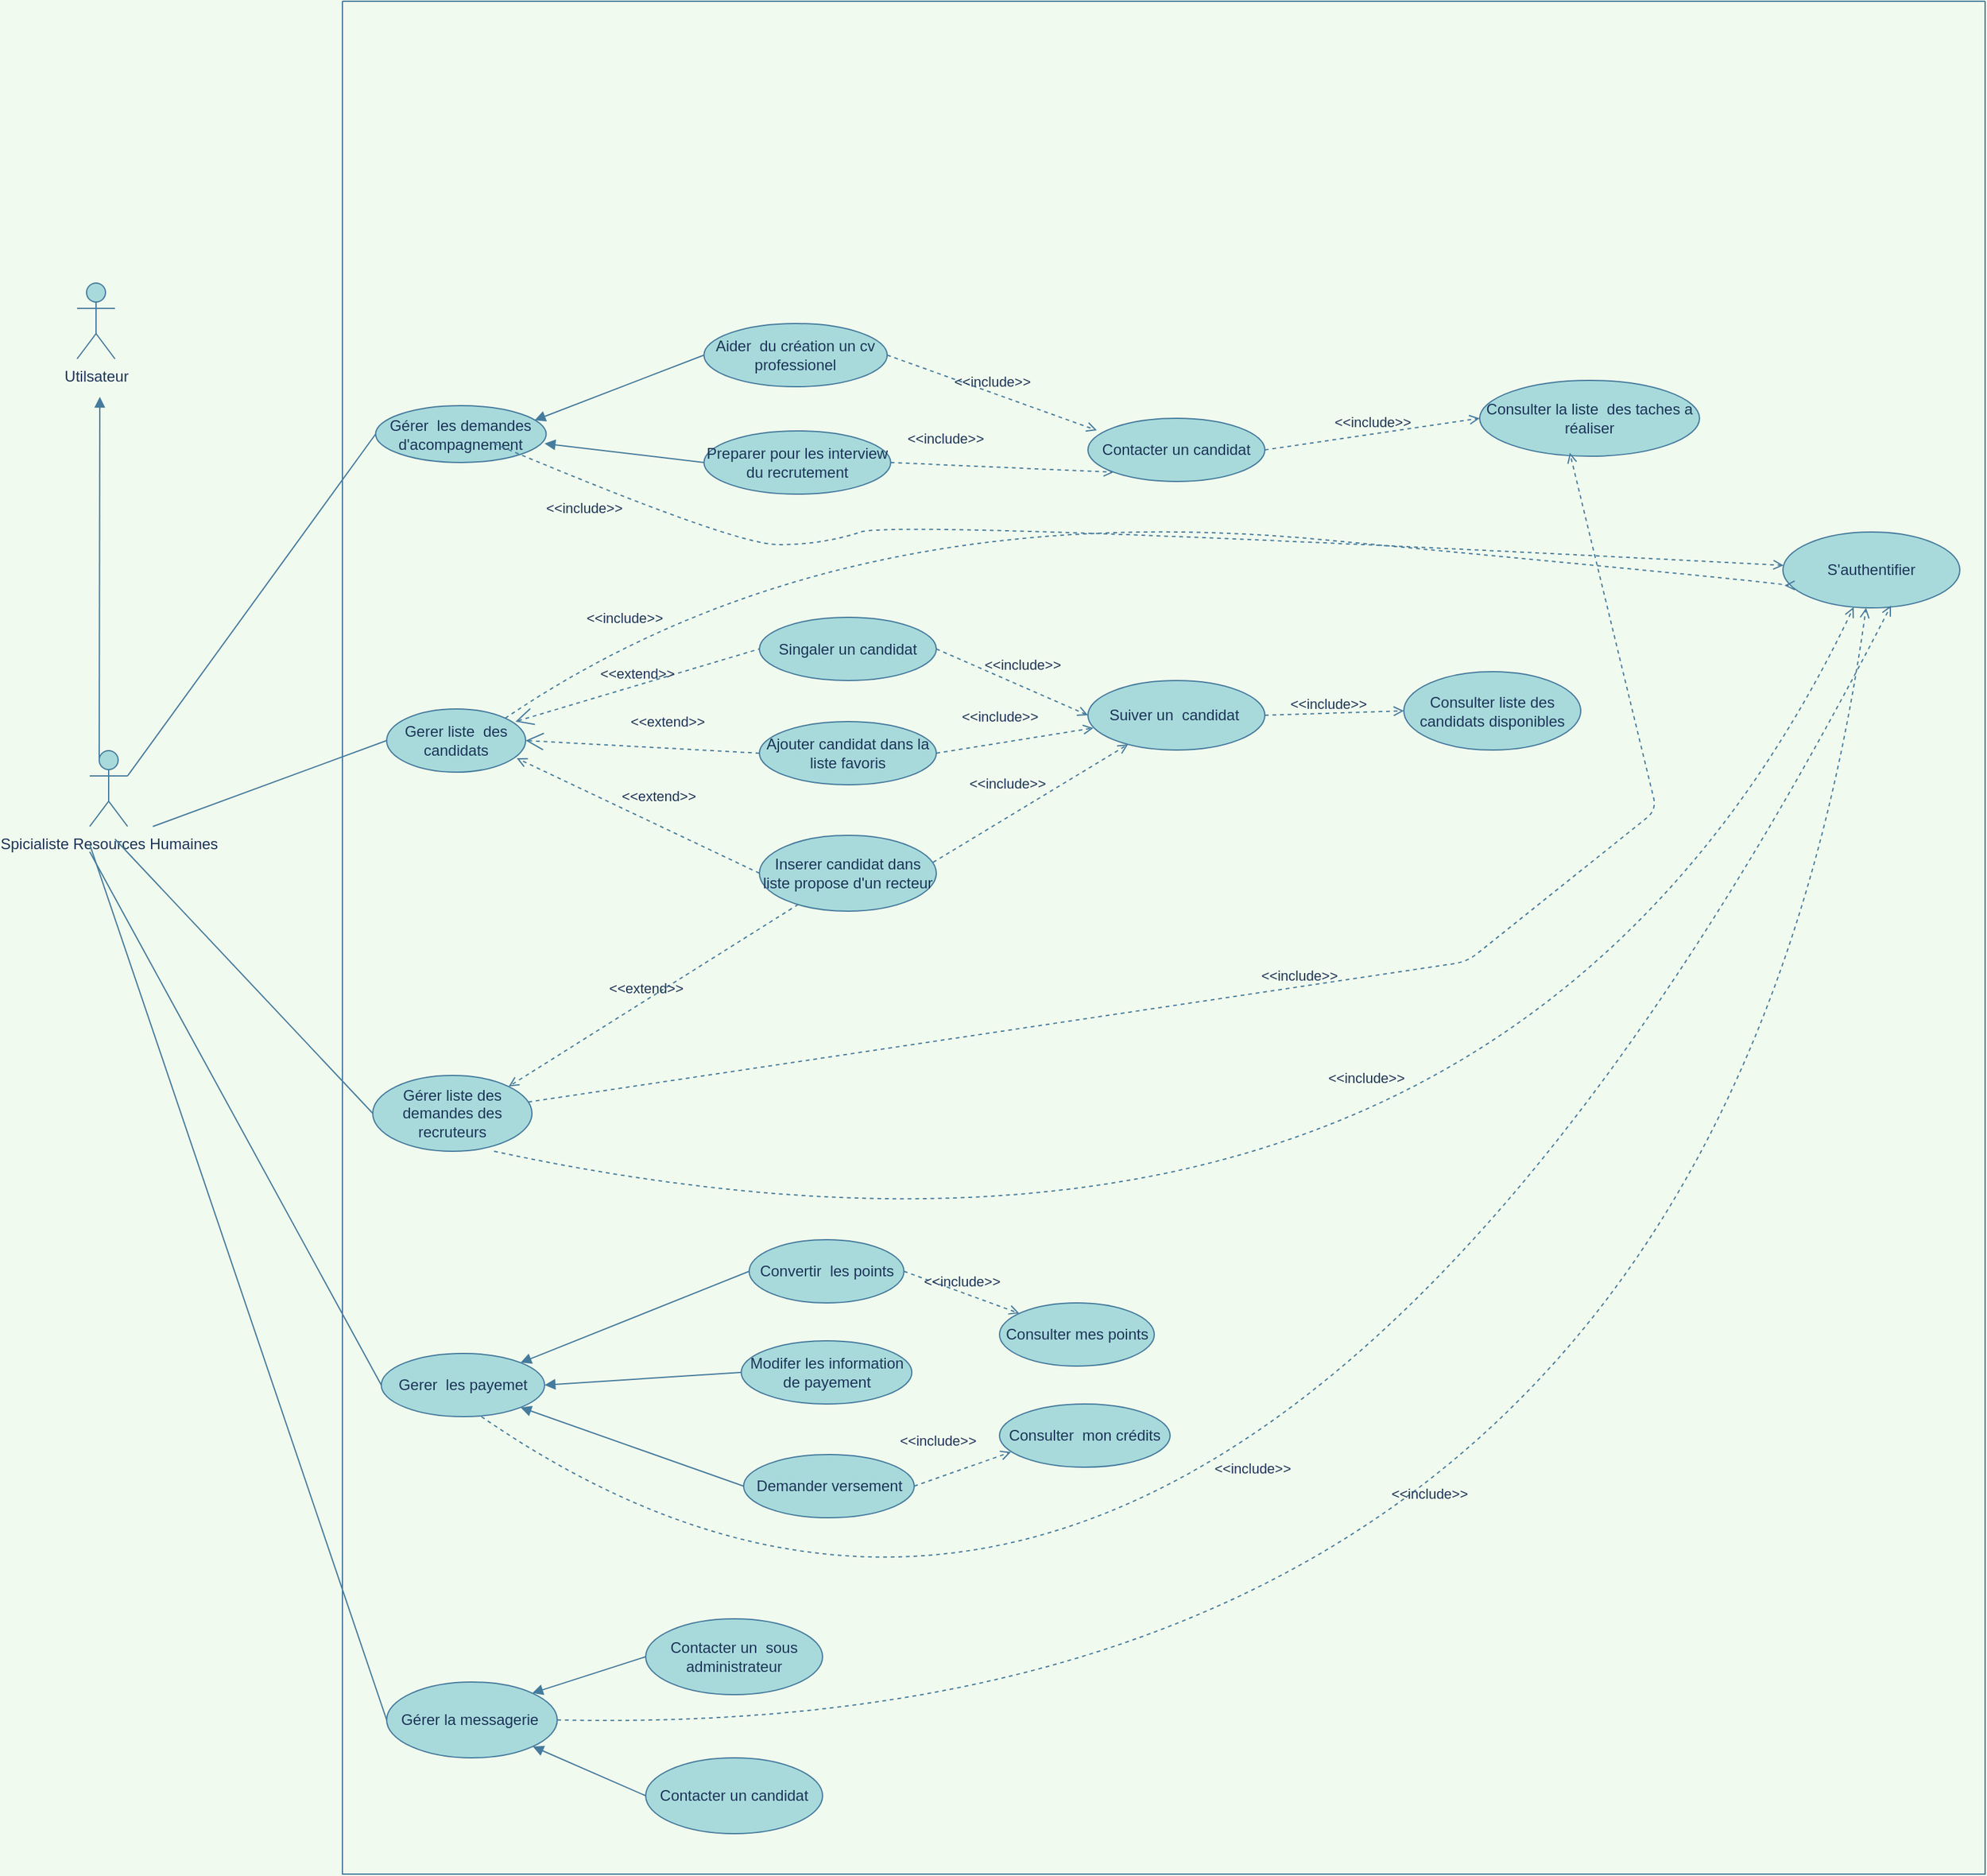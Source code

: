 <mxfile version="17.4.2" type="device"><diagram id="c8huLRuyu5XtmHW-YkQm" name="Page-1"><mxGraphModel dx="1718" dy="1653" grid="1" gridSize="10" guides="1" tooltips="1" connect="1" arrows="1" fold="1" page="1" pageScale="1" pageWidth="850" pageHeight="1100" background="#F1FAEE" math="0" shadow="0"><root><mxCell id="0"/><mxCell id="1" parent="0"/><mxCell id="2uvF1BYOCqzAXMUEGmKC-11" value="" style="swimlane;startSize=0;fillColor=#A8DADC;strokeColor=#457B9D;fontColor=#1D3557;" parent="1" vertex="1"><mxGeometry x="50" y="-13" width="1300" height="1482" as="geometry"><mxRectangle x="200" y="80" width="50" height="40" as="alternateBounds"/></mxGeometry></mxCell><mxCell id="2uvF1BYOCqzAXMUEGmKC-18" value="S'authentifier" style="ellipse;whiteSpace=wrap;html=1;fillColor=#A8DADC;strokeColor=#457B9D;fontColor=#1D3557;" parent="2uvF1BYOCqzAXMUEGmKC-11" vertex="1"><mxGeometry x="1140" y="420" width="140" height="60" as="geometry"/></mxCell><mxCell id="2uvF1BYOCqzAXMUEGmKC-34" value="Suiver un&amp;nbsp; candidat&amp;nbsp;" style="ellipse;whiteSpace=wrap;html=1;fillColor=#A8DADC;strokeColor=#457B9D;fontColor=#1D3557;" parent="2uvF1BYOCqzAXMUEGmKC-11" vertex="1"><mxGeometry x="590" y="537.5" width="140" height="55" as="geometry"/></mxCell><mxCell id="2uvF1BYOCqzAXMUEGmKC-35" value="Consulter la liste&amp;nbsp; des taches a réaliser" style="ellipse;whiteSpace=wrap;html=1;fillColor=#A8DADC;strokeColor=#457B9D;fontColor=#1D3557;" parent="2uvF1BYOCqzAXMUEGmKC-11" vertex="1"><mxGeometry x="900" y="300" width="174" height="60" as="geometry"/></mxCell><mxCell id="2uvF1BYOCqzAXMUEGmKC-37" value="Inserer candidat dans liste propose d'un recteur" style="ellipse;whiteSpace=wrap;html=1;fillColor=#A8DADC;strokeColor=#457B9D;fontColor=#1D3557;" parent="2uvF1BYOCqzAXMUEGmKC-11" vertex="1"><mxGeometry x="330" y="660" width="140" height="60" as="geometry"/></mxCell><mxCell id="2uvF1BYOCqzAXMUEGmKC-41" value="Singaler un candidat" style="ellipse;whiteSpace=wrap;html=1;fillColor=#A8DADC;strokeColor=#457B9D;fontColor=#1D3557;" parent="2uvF1BYOCqzAXMUEGmKC-11" vertex="1"><mxGeometry x="330" y="487.5" width="140" height="50" as="geometry"/></mxCell><mxCell id="2uvF1BYOCqzAXMUEGmKC-42" value="&amp;lt;&amp;lt;extend&amp;gt;&amp;gt;" style="edgeStyle=none;html=1;startArrow=open;endArrow=none;startSize=12;verticalAlign=bottom;dashed=1;labelBackgroundColor=none;rounded=0;strokeColor=#457B9D;fontColor=#1D3557;exitX=0.927;exitY=0.2;exitDx=0;exitDy=0;exitPerimeter=0;entryX=0;entryY=0.5;entryDx=0;entryDy=0;" parent="2uvF1BYOCqzAXMUEGmKC-11" source="2uvF1BYOCqzAXMUEGmKC-43" target="2uvF1BYOCqzAXMUEGmKC-41" edge="1"><mxGeometry width="160" relative="1" as="geometry"><mxPoint x="150" y="580" as="sourcePoint"/><mxPoint x="190" y="570" as="targetPoint"/><Array as="points"/></mxGeometry></mxCell><mxCell id="2uvF1BYOCqzAXMUEGmKC-43" value="Gerer liste&amp;nbsp; des candidats" style="ellipse;whiteSpace=wrap;html=1;fillColor=#A8DADC;strokeColor=#457B9D;fontColor=#1D3557;" parent="2uvF1BYOCqzAXMUEGmKC-11" vertex="1"><mxGeometry x="35" y="560" width="110" height="50" as="geometry"/></mxCell><mxCell id="2uvF1BYOCqzAXMUEGmKC-46" value="Ajouter candidat dans la liste favoris" style="ellipse;whiteSpace=wrap;html=1;fillColor=#A8DADC;strokeColor=#457B9D;fontColor=#1D3557;" parent="2uvF1BYOCqzAXMUEGmKC-11" vertex="1"><mxGeometry x="330" y="570" width="140" height="50" as="geometry"/></mxCell><mxCell id="2uvF1BYOCqzAXMUEGmKC-47" value="&amp;lt;&amp;lt;extend&amp;gt;&amp;gt;" style="edgeStyle=none;html=1;startArrow=open;endArrow=none;startSize=12;verticalAlign=bottom;dashed=1;labelBackgroundColor=none;rounded=0;exitX=1;exitY=0.5;exitDx=0;exitDy=0;entryX=0;entryY=0.5;entryDx=0;entryDy=0;strokeColor=#457B9D;fontColor=#1D3557;" parent="2uvF1BYOCqzAXMUEGmKC-11" source="2uvF1BYOCqzAXMUEGmKC-43" target="2uvF1BYOCqzAXMUEGmKC-46" edge="1"><mxGeometry x="0.204" y="12" width="160" relative="1" as="geometry"><mxPoint x="355" y="625" as="sourcePoint"/><mxPoint x="490" y="625" as="targetPoint"/><Array as="points"/><mxPoint as="offset"/></mxGeometry></mxCell><mxCell id="2uvF1BYOCqzAXMUEGmKC-48" value="Gérer&amp;nbsp; les demandes d'acompagnement" style="ellipse;whiteSpace=wrap;html=1;fillColor=#A8DADC;strokeColor=#457B9D;fontColor=#1D3557;" parent="2uvF1BYOCqzAXMUEGmKC-11" vertex="1"><mxGeometry x="26.25" y="320" width="135" height="45" as="geometry"/></mxCell><mxCell id="2uvF1BYOCqzAXMUEGmKC-60" value="Gerer&amp;nbsp; les payemet" style="ellipse;whiteSpace=wrap;html=1;fillColor=#A8DADC;strokeColor=#457B9D;fontColor=#1D3557;" parent="2uvF1BYOCqzAXMUEGmKC-11" vertex="1"><mxGeometry x="30.75" y="1070" width="129.25" height="50" as="geometry"/></mxCell><mxCell id="2uvF1BYOCqzAXMUEGmKC-61" value="Convertir&amp;nbsp; les points" style="ellipse;whiteSpace=wrap;html=1;fillColor=#A8DADC;strokeColor=#457B9D;fontColor=#1D3557;" parent="2uvF1BYOCqzAXMUEGmKC-11" vertex="1"><mxGeometry x="321.88" y="980" width="122.5" height="50" as="geometry"/></mxCell><mxCell id="2uvF1BYOCqzAXMUEGmKC-62" value="Modifer les information de payement" style="ellipse;whiteSpace=wrap;html=1;fillColor=#A8DADC;strokeColor=#457B9D;fontColor=#1D3557;" parent="2uvF1BYOCqzAXMUEGmKC-11" vertex="1"><mxGeometry x="315.63" y="1060" width="135" height="50" as="geometry"/></mxCell><mxCell id="2uvF1BYOCqzAXMUEGmKC-63" value="Demander versement" style="ellipse;whiteSpace=wrap;html=1;fillColor=#A8DADC;strokeColor=#457B9D;fontColor=#1D3557;" parent="2uvF1BYOCqzAXMUEGmKC-11" vertex="1"><mxGeometry x="317.5" y="1150" width="135" height="50" as="geometry"/></mxCell><mxCell id="aMp3stY0kqKwvK_w1ifc-5" value="&amp;lt;&amp;lt;include&amp;gt;&amp;gt;" style="html=1;verticalAlign=bottom;labelBackgroundColor=none;endArrow=open;endFill=0;dashed=1;rounded=0;entryX=0.031;entryY=0.683;entryDx=0;entryDy=0;entryPerimeter=0;strokeColor=#457B9D;fontColor=#1D3557;exitX=1;exitY=0.5;exitDx=0;exitDy=0;" parent="2uvF1BYOCqzAXMUEGmKC-11" source="2uvF1BYOCqzAXMUEGmKC-46" target="2uvF1BYOCqzAXMUEGmKC-34" edge="1"><mxGeometry x="-0.166" y="12" width="160" relative="1" as="geometry"><mxPoint x="470" y="610" as="sourcePoint"/><mxPoint x="550" y="630" as="targetPoint"/><mxPoint as="offset"/></mxGeometry></mxCell><mxCell id="aMp3stY0kqKwvK_w1ifc-6" value="&amp;lt;&amp;lt;include&amp;gt;&amp;gt;" style="html=1;verticalAlign=bottom;labelBackgroundColor=none;endArrow=open;endFill=0;dashed=1;rounded=0;entryX=0;entryY=0.5;entryDx=0;entryDy=0;exitX=1;exitY=0.5;exitDx=0;exitDy=0;strokeColor=#457B9D;fontColor=#1D3557;" parent="2uvF1BYOCqzAXMUEGmKC-11" source="2uvF1BYOCqzAXMUEGmKC-41" target="2uvF1BYOCqzAXMUEGmKC-34" edge="1"><mxGeometry x="0.085" y="8" width="160" relative="1" as="geometry"><mxPoint x="410" y="560" as="sourcePoint"/><mxPoint x="570" y="560" as="targetPoint"/><mxPoint as="offset"/></mxGeometry></mxCell><mxCell id="aMp3stY0kqKwvK_w1ifc-7" value="&amp;lt;&amp;lt;include&amp;gt;&amp;gt;" style="html=1;verticalAlign=bottom;labelBackgroundColor=none;endArrow=open;endFill=0;dashed=1;rounded=0;exitX=1;exitY=0.5;exitDx=0;exitDy=0;strokeColor=#457B9D;fontColor=#1D3557;entryX=0;entryY=0.5;entryDx=0;entryDy=0;" parent="2uvF1BYOCqzAXMUEGmKC-11" source="2uvF1BYOCqzAXMUEGmKC-34" target="OZW_4t-_X4D55n_KFXvs-6" edge="1"><mxGeometry x="-0.089" y="-2" width="160" relative="1" as="geometry"><mxPoint x="638" y="604.58" as="sourcePoint"/><mxPoint x="862" y="562.5" as="targetPoint"/><Array as="points"/><mxPoint as="offset"/></mxGeometry></mxCell><mxCell id="aMp3stY0kqKwvK_w1ifc-10" value="&amp;lt;&amp;lt;extend&amp;gt;&amp;gt;" style="html=1;verticalAlign=bottom;labelBackgroundColor=none;endArrow=open;endFill=0;dashed=1;rounded=0;entryX=0.936;entryY=0.78;entryDx=0;entryDy=0;exitX=0;exitY=0.5;exitDx=0;exitDy=0;entryPerimeter=0;strokeColor=#457B9D;fontColor=#1D3557;" parent="2uvF1BYOCqzAXMUEGmKC-11" source="2uvF1BYOCqzAXMUEGmKC-37" target="2uvF1BYOCqzAXMUEGmKC-43" edge="1"><mxGeometry x="-0.107" y="-13" width="160" relative="1" as="geometry"><mxPoint x="150" y="510" as="sourcePoint"/><mxPoint x="310" y="510" as="targetPoint"/><mxPoint as="offset"/></mxGeometry></mxCell><mxCell id="aMp3stY0kqKwvK_w1ifc-11" value="&amp;lt;&amp;lt;include&amp;gt;&amp;gt;" style="html=1;verticalAlign=bottom;labelBackgroundColor=none;endArrow=open;endFill=0;dashed=1;rounded=0;exitX=0.982;exitY=0.356;exitDx=0;exitDy=0;strokeColor=#457B9D;fontColor=#1D3557;exitPerimeter=0;" parent="2uvF1BYOCqzAXMUEGmKC-11" source="2uvF1BYOCqzAXMUEGmKC-37" target="2uvF1BYOCqzAXMUEGmKC-34" edge="1"><mxGeometry x="-0.142" y="15" width="160" relative="1" as="geometry"><mxPoint x="220" y="420" as="sourcePoint"/><mxPoint x="880" y="540" as="targetPoint"/><mxPoint as="offset"/></mxGeometry></mxCell><mxCell id="aMp3stY0kqKwvK_w1ifc-15" value="Aider&amp;nbsp; du création un cv professionel" style="ellipse;whiteSpace=wrap;html=1;rounded=0;sketch=0;fontColor=#1D3557;strokeColor=#457B9D;fillColor=#A8DADC;" parent="2uvF1BYOCqzAXMUEGmKC-11" vertex="1"><mxGeometry x="286.13" y="255" width="145" height="50" as="geometry"/></mxCell><mxCell id="aMp3stY0kqKwvK_w1ifc-16" value="Preparer pour les interview du recrutement" style="ellipse;whiteSpace=wrap;html=1;rounded=0;sketch=0;fontColor=#1D3557;strokeColor=#457B9D;fillColor=#A8DADC;" parent="2uvF1BYOCqzAXMUEGmKC-11" vertex="1"><mxGeometry x="286.13" y="340" width="147.75" height="50" as="geometry"/></mxCell><mxCell id="aMp3stY0kqKwvK_w1ifc-21" value="&amp;lt;&amp;lt;include&amp;gt;&amp;gt;" style="html=1;verticalAlign=bottom;labelBackgroundColor=none;endArrow=open;endFill=0;dashed=1;rounded=1;sketch=0;fontColor=#1D3557;strokeColor=#457B9D;fillColor=#A8DADC;curved=0;exitX=1;exitY=0.5;exitDx=0;exitDy=0;entryX=0.05;entryY=0.191;entryDx=0;entryDy=0;entryPerimeter=0;" parent="2uvF1BYOCqzAXMUEGmKC-11" source="aMp3stY0kqKwvK_w1ifc-15" target="aMp3stY0kqKwvK_w1ifc-18" edge="1"><mxGeometry width="160" relative="1" as="geometry"><mxPoint x="340" y="290" as="sourcePoint"/><mxPoint x="450" y="300" as="targetPoint"/></mxGeometry></mxCell><mxCell id="aMp3stY0kqKwvK_w1ifc-22" value="&amp;lt;&amp;lt;include&amp;gt;&amp;gt;" style="html=1;verticalAlign=bottom;labelBackgroundColor=none;endArrow=open;endFill=0;dashed=1;rounded=1;sketch=0;fontColor=#1D3557;strokeColor=#457B9D;fillColor=#A8DADC;curved=0;entryX=0;entryY=1;entryDx=0;entryDy=0;exitX=1;exitY=0.5;exitDx=0;exitDy=0;" parent="2uvF1BYOCqzAXMUEGmKC-11" source="aMp3stY0kqKwvK_w1ifc-16" target="aMp3stY0kqKwvK_w1ifc-18" edge="1"><mxGeometry x="-0.521" y="12" width="160" relative="1" as="geometry"><mxPoint x="450" y="330" as="sourcePoint"/><mxPoint x="530" y="350" as="targetPoint"/><mxPoint as="offset"/></mxGeometry></mxCell><mxCell id="aMp3stY0kqKwvK_w1ifc-25" value="" style="html=1;verticalAlign=bottom;labelBackgroundColor=none;endArrow=block;endFill=1;rounded=1;sketch=0;fontColor=#1D3557;strokeColor=#457B9D;fillColor=#A8DADC;curved=0;exitX=0;exitY=0.5;exitDx=0;exitDy=0;entryX=0.933;entryY=0.256;entryDx=0;entryDy=0;entryPerimeter=0;" parent="2uvF1BYOCqzAXMUEGmKC-11" source="aMp3stY0kqKwvK_w1ifc-15" target="2uvF1BYOCqzAXMUEGmKC-48" edge="1"><mxGeometry width="160" relative="1" as="geometry"><mxPoint x="75" y="400" as="sourcePoint"/><mxPoint x="235" y="400" as="targetPoint"/></mxGeometry></mxCell><mxCell id="aMp3stY0kqKwvK_w1ifc-26" value="" style="html=1;verticalAlign=bottom;labelBackgroundColor=none;endArrow=block;endFill=1;rounded=1;sketch=0;fontColor=#1D3557;strokeColor=#457B9D;fillColor=#A8DADC;curved=0;exitX=0;exitY=0.5;exitDx=0;exitDy=0;" parent="2uvF1BYOCqzAXMUEGmKC-11" source="aMp3stY0kqKwvK_w1ifc-16" edge="1"><mxGeometry width="160" relative="1" as="geometry"><mxPoint x="55" y="420" as="sourcePoint"/><mxPoint x="160" y="350" as="targetPoint"/></mxGeometry></mxCell><mxCell id="aMp3stY0kqKwvK_w1ifc-28" value="" style="html=1;verticalAlign=bottom;labelBackgroundColor=none;endArrow=block;endFill=1;rounded=1;sketch=0;fontColor=#1D3557;strokeColor=#457B9D;fillColor=#A8DADC;curved=0;exitX=0;exitY=0.5;exitDx=0;exitDy=0;entryX=1;entryY=0;entryDx=0;entryDy=0;" parent="2uvF1BYOCqzAXMUEGmKC-11" source="2uvF1BYOCqzAXMUEGmKC-61" target="2uvF1BYOCqzAXMUEGmKC-60" edge="1"><mxGeometry width="160" relative="1" as="geometry"><mxPoint x="35" y="800" as="sourcePoint"/><mxPoint x="195" y="800" as="targetPoint"/></mxGeometry></mxCell><mxCell id="aMp3stY0kqKwvK_w1ifc-29" value="" style="html=1;verticalAlign=bottom;labelBackgroundColor=none;endArrow=block;endFill=1;rounded=1;sketch=0;fontColor=#1D3557;strokeColor=#457B9D;fillColor=#A8DADC;curved=0;exitX=0;exitY=0.5;exitDx=0;exitDy=0;entryX=1;entryY=0.5;entryDx=0;entryDy=0;" parent="2uvF1BYOCqzAXMUEGmKC-11" source="2uvF1BYOCqzAXMUEGmKC-62" target="2uvF1BYOCqzAXMUEGmKC-60" edge="1"><mxGeometry width="160" relative="1" as="geometry"><mxPoint x="15" y="980" as="sourcePoint"/><mxPoint x="175" y="980" as="targetPoint"/></mxGeometry></mxCell><mxCell id="aMp3stY0kqKwvK_w1ifc-30" value="" style="html=1;verticalAlign=bottom;labelBackgroundColor=none;endArrow=block;endFill=1;rounded=1;sketch=0;fontColor=#1D3557;strokeColor=#457B9D;fillColor=#A8DADC;curved=0;exitX=0;exitY=0.5;exitDx=0;exitDy=0;entryX=1;entryY=1;entryDx=0;entryDy=0;" parent="2uvF1BYOCqzAXMUEGmKC-11" source="2uvF1BYOCqzAXMUEGmKC-63" target="2uvF1BYOCqzAXMUEGmKC-60" edge="1"><mxGeometry width="160" relative="1" as="geometry"><mxPoint x="15" y="1000" as="sourcePoint"/><mxPoint x="175" y="1000" as="targetPoint"/></mxGeometry></mxCell><mxCell id="aMp3stY0kqKwvK_w1ifc-18" value="Contacter un candidat" style="ellipse;whiteSpace=wrap;html=1;rounded=0;sketch=0;fontColor=#1D3557;strokeColor=#457B9D;fillColor=#A8DADC;" parent="2uvF1BYOCqzAXMUEGmKC-11" vertex="1"><mxGeometry x="590" y="330" width="140" height="50" as="geometry"/></mxCell><mxCell id="aMp3stY0kqKwvK_w1ifc-33" value="&amp;lt;&amp;lt;include&amp;gt;&amp;gt;" style="html=1;verticalAlign=bottom;labelBackgroundColor=none;endArrow=open;endFill=0;dashed=1;rounded=1;sketch=0;fontColor=#1D3557;strokeColor=#457B9D;fillColor=#A8DADC;curved=0;exitX=1;exitY=0.5;exitDx=0;exitDy=0;entryX=0;entryY=0.5;entryDx=0;entryDy=0;" parent="2uvF1BYOCqzAXMUEGmKC-11" source="aMp3stY0kqKwvK_w1ifc-18" target="2uvF1BYOCqzAXMUEGmKC-35" edge="1"><mxGeometry width="160" relative="1" as="geometry"><mxPoint x="710" y="290" as="sourcePoint"/><mxPoint x="870" y="290" as="targetPoint"/></mxGeometry></mxCell><mxCell id="aMp3stY0kqKwvK_w1ifc-39" value="&amp;lt;&amp;lt;include&amp;gt;&amp;gt;" style="html=1;verticalAlign=bottom;labelBackgroundColor=none;endArrow=open;endFill=0;dashed=1;rounded=1;sketch=0;fontColor=#1D3557;strokeColor=#457B9D;fillColor=#A8DADC;curved=0;entryX=0.41;entryY=0.954;entryDx=0;entryDy=0;entryPerimeter=0;" parent="2uvF1BYOCqzAXMUEGmKC-11" source="aMp3stY0kqKwvK_w1ifc-40" target="2uvF1BYOCqzAXMUEGmKC-35" edge="1"><mxGeometry width="160" relative="1" as="geometry"><mxPoint x="390.0" y="882.5" as="sourcePoint"/><mxPoint x="540" y="880" as="targetPoint"/><Array as="points"><mxPoint x="890" y="760"/><mxPoint x="1040" y="640"/></Array></mxGeometry></mxCell><mxCell id="aMp3stY0kqKwvK_w1ifc-40" value="Gérer liste des demandes des recruteurs" style="ellipse;whiteSpace=wrap;html=1;rounded=0;sketch=0;fontColor=#1D3557;strokeColor=#457B9D;fillColor=#A8DADC;" parent="2uvF1BYOCqzAXMUEGmKC-11" vertex="1"><mxGeometry x="24" y="850" width="126" height="60" as="geometry"/></mxCell><mxCell id="PfnHxQrKWz6v-N5cRPRk-3" value="&amp;lt;&amp;lt;include&amp;gt;&amp;gt;" style="html=1;verticalAlign=bottom;labelBackgroundColor=none;endArrow=open;endFill=0;dashed=1;rounded=1;sketch=0;fontColor=#1D3557;strokeColor=#457B9D;fillColor=#A8DADC;curved=1;" parent="2uvF1BYOCqzAXMUEGmKC-11" target="2uvF1BYOCqzAXMUEGmKC-18" edge="1"><mxGeometry x="-0.831" y="-28" width="160" relative="1" as="geometry"><mxPoint x="120" y="350" as="sourcePoint"/><mxPoint x="280" y="350" as="targetPoint"/><Array as="points"><mxPoint x="310" y="430"/><mxPoint x="380" y="430"/><mxPoint x="440" y="410"/></Array><mxPoint x="1" as="offset"/></mxGeometry></mxCell><mxCell id="PfnHxQrKWz6v-N5cRPRk-4" value="&amp;lt;&amp;lt;include&amp;gt;&amp;gt;" style="html=1;verticalAlign=bottom;labelBackgroundColor=none;endArrow=open;endFill=0;dashed=1;rounded=1;sketch=0;fontColor=#1D3557;strokeColor=#457B9D;fillColor=#A8DADC;curved=1;exitX=1;exitY=0;exitDx=0;exitDy=0;entryX=0.009;entryY=0.707;entryDx=0;entryDy=0;entryPerimeter=0;" parent="2uvF1BYOCqzAXMUEGmKC-11" source="2uvF1BYOCqzAXMUEGmKC-43" target="2uvF1BYOCqzAXMUEGmKC-18" edge="1"><mxGeometry x="-0.788" y="5" width="160" relative="1" as="geometry"><mxPoint x="160" y="510" as="sourcePoint"/><mxPoint x="320" y="510" as="targetPoint"/><Array as="points"><mxPoint x="390" y="390"/><mxPoint x="1160" y="462"/></Array><mxPoint as="offset"/></mxGeometry></mxCell><mxCell id="PfnHxQrKWz6v-N5cRPRk-5" value="&amp;lt;&amp;lt;include&amp;gt;&amp;gt;" style="html=1;verticalAlign=bottom;labelBackgroundColor=none;endArrow=open;endFill=0;dashed=1;rounded=1;sketch=0;fontColor=#1D3557;strokeColor=#457B9D;fillColor=#A8DADC;curved=1;" parent="2uvF1BYOCqzAXMUEGmKC-11" target="2uvF1BYOCqzAXMUEGmKC-18" edge="1"><mxGeometry x="0.308" y="185" width="160" relative="1" as="geometry"><mxPoint x="120" y="910" as="sourcePoint"/><mxPoint x="280" y="910" as="targetPoint"/><Array as="points"><mxPoint x="910" y="1080"/></Array><mxPoint y="1" as="offset"/></mxGeometry></mxCell><mxCell id="PfnHxQrKWz6v-N5cRPRk-6" value="&amp;lt;&amp;lt;include&amp;gt;&amp;gt;" style="html=1;verticalAlign=bottom;labelBackgroundColor=none;endArrow=open;endFill=0;dashed=1;rounded=1;sketch=0;fontColor=#1D3557;strokeColor=#457B9D;fillColor=#A8DADC;curved=1;entryX=0.611;entryY=0.969;entryDx=0;entryDy=0;entryPerimeter=0;" parent="2uvF1BYOCqzAXMUEGmKC-11" target="2uvF1BYOCqzAXMUEGmKC-18" edge="1"><mxGeometry x="0.098" y="133" width="160" relative="1" as="geometry"><mxPoint x="110" y="1120" as="sourcePoint"/><mxPoint x="270" y="1120" as="targetPoint"/><Array as="points"><mxPoint x="690" y="1520"/></Array><mxPoint as="offset"/></mxGeometry></mxCell><mxCell id="OZW_4t-_X4D55n_KFXvs-1" value="Gérer la messagerie&amp;nbsp;" style="ellipse;whiteSpace=wrap;html=1;fillColor=#A8DADC;strokeColor=#457B9D;fontColor=#1D3557;" parent="2uvF1BYOCqzAXMUEGmKC-11" vertex="1"><mxGeometry x="35" y="1330" width="135" height="60" as="geometry"/></mxCell><mxCell id="OZW_4t-_X4D55n_KFXvs-2" value="Contacter un&amp;nbsp; sous administrateur" style="ellipse;whiteSpace=wrap;html=1;fillColor=#A8DADC;strokeColor=#457B9D;fontColor=#1D3557;" parent="2uvF1BYOCqzAXMUEGmKC-11" vertex="1"><mxGeometry x="240" y="1280" width="140" height="60" as="geometry"/></mxCell><mxCell id="OZW_4t-_X4D55n_KFXvs-3" value="Contacter un candidat" style="ellipse;whiteSpace=wrap;html=1;fillColor=#A8DADC;strokeColor=#457B9D;fontColor=#1D3557;" parent="2uvF1BYOCqzAXMUEGmKC-11" vertex="1"><mxGeometry x="240" y="1390" width="140" height="60" as="geometry"/></mxCell><mxCell id="OZW_4t-_X4D55n_KFXvs-4" value="" style="html=1;verticalAlign=bottom;labelBackgroundColor=none;endArrow=block;endFill=1;rounded=0;exitX=0;exitY=0.5;exitDx=0;exitDy=0;strokeColor=#457B9D;fontColor=#1D3557;" parent="2uvF1BYOCqzAXMUEGmKC-11" source="OZW_4t-_X4D55n_KFXvs-3" target="OZW_4t-_X4D55n_KFXvs-1" edge="1"><mxGeometry width="160" relative="1" as="geometry"><mxPoint x="40" y="1480" as="sourcePoint"/><mxPoint x="200" y="1480" as="targetPoint"/></mxGeometry></mxCell><mxCell id="OZW_4t-_X4D55n_KFXvs-5" value="" style="html=1;verticalAlign=bottom;labelBackgroundColor=none;endArrow=block;endFill=1;rounded=0;exitX=0;exitY=0.5;exitDx=0;exitDy=0;entryX=1;entryY=0;entryDx=0;entryDy=0;strokeColor=#457B9D;fontColor=#1D3557;" parent="2uvF1BYOCqzAXMUEGmKC-11" source="OZW_4t-_X4D55n_KFXvs-2" target="OZW_4t-_X4D55n_KFXvs-1" edge="1"><mxGeometry width="160" relative="1" as="geometry"><mxPoint x="370" y="1340" as="sourcePoint"/><mxPoint x="170" y="1360" as="targetPoint"/></mxGeometry></mxCell><mxCell id="OZW_4t-_X4D55n_KFXvs-6" value="Consulter liste des candidats disponibles" style="ellipse;whiteSpace=wrap;html=1;fillColor=#A8DADC;strokeColor=#457B9D;fontColor=#1D3557;" parent="2uvF1BYOCqzAXMUEGmKC-11" vertex="1"><mxGeometry x="840" y="530.5" width="140" height="62" as="geometry"/></mxCell><mxCell id="OZW_4t-_X4D55n_KFXvs-7" value="&amp;lt;&amp;lt;extend&amp;gt;&amp;gt;" style="html=1;verticalAlign=bottom;labelBackgroundColor=none;endArrow=open;endFill=0;dashed=1;rounded=0;curved=1;entryX=1;entryY=0;entryDx=0;entryDy=0;strokeColor=#457B9D;fontColor=#1D3557;" parent="2uvF1BYOCqzAXMUEGmKC-11" source="2uvF1BYOCqzAXMUEGmKC-37" target="aMp3stY0kqKwvK_w1ifc-40" edge="1"><mxGeometry x="0.051" y="-1" width="160" relative="1" as="geometry"><mxPoint x="170" y="720" as="sourcePoint"/><mxPoint x="330" y="720" as="targetPoint"/><mxPoint as="offset"/></mxGeometry></mxCell><mxCell id="OZW_4t-_X4D55n_KFXvs-12" value="&amp;lt;&amp;lt;include&amp;gt;&amp;gt;" style="html=1;verticalAlign=bottom;labelBackgroundColor=none;endArrow=open;endFill=0;dashed=1;rounded=1;sketch=0;fontColor=#1D3557;strokeColor=#457B9D;fillColor=#A8DADC;curved=1;" parent="2uvF1BYOCqzAXMUEGmKC-11" target="2uvF1BYOCqzAXMUEGmKC-18" edge="1"><mxGeometry x="-0.246" y="185" width="160" relative="1" as="geometry"><mxPoint x="170" y="1360" as="sourcePoint"/><mxPoint x="330" y="1360" as="targetPoint"/><Array as="points"><mxPoint x="1080" y="1380"/></Array><mxPoint as="offset"/></mxGeometry></mxCell><mxCell id="8lzWGPi2Oz8TvHJD7can-10" value="Consulter mes points" style="ellipse;whiteSpace=wrap;html=1;fillColor=#A8DADC;strokeColor=#457B9D;fontColor=#1D3557;" vertex="1" parent="2uvF1BYOCqzAXMUEGmKC-11"><mxGeometry x="520" y="1030" width="122.5" height="50" as="geometry"/></mxCell><mxCell id="8lzWGPi2Oz8TvHJD7can-13" value="&amp;lt;&amp;lt;include&amp;gt;&amp;gt;" style="html=1;verticalAlign=bottom;labelBackgroundColor=none;endArrow=open;endFill=0;dashed=1;rounded=0;exitX=1;exitY=0.5;exitDx=0;exitDy=0;strokeColor=#457B9D;fontColor=#1D3557;" edge="1" parent="2uvF1BYOCqzAXMUEGmKC-11" source="2uvF1BYOCqzAXMUEGmKC-61" target="8lzWGPi2Oz8TvHJD7can-10"><mxGeometry width="160" relative="1" as="geometry"><mxPoint x="360" y="1022" as="sourcePoint"/><mxPoint x="520" y="1022" as="targetPoint"/><Array as="points"/></mxGeometry></mxCell><mxCell id="8lzWGPi2Oz8TvHJD7can-14" value="Consulter&amp;nbsp; mon crédits" style="ellipse;whiteSpace=wrap;html=1;fillColor=#A8DADC;strokeColor=#457B9D;fontColor=#1D3557;" vertex="1" parent="2uvF1BYOCqzAXMUEGmKC-11"><mxGeometry x="520" y="1110" width="135" height="50" as="geometry"/></mxCell><mxCell id="8lzWGPi2Oz8TvHJD7can-15" value="&amp;lt;&amp;lt;include&amp;gt;&amp;gt;" style="html=1;verticalAlign=bottom;labelBackgroundColor=none;endArrow=open;endFill=0;dashed=1;rounded=1;sketch=0;fontColor=#1D3557;strokeColor=#457B9D;fillColor=#A8DADC;curved=0;exitX=1;exitY=0.5;exitDx=0;exitDy=0;entryX=0.067;entryY=0.76;entryDx=0;entryDy=0;entryPerimeter=0;" edge="1" parent="2uvF1BYOCqzAXMUEGmKC-11" source="2uvF1BYOCqzAXMUEGmKC-63" target="8lzWGPi2Oz8TvHJD7can-14"><mxGeometry x="-0.372" y="20" width="160" relative="1" as="geometry"><mxPoint x="440" y="1022" as="sourcePoint"/><mxPoint x="600" y="1022" as="targetPoint"/><mxPoint x="1" as="offset"/></mxGeometry></mxCell><mxCell id="2uvF1BYOCqzAXMUEGmKC-13" value="Spicialiste Resources Humaines" style="shape=umlActor;verticalLabelPosition=bottom;verticalAlign=top;html=1;outlineConnect=0;fillColor=#A8DADC;strokeColor=#457B9D;fontColor=#1D3557;" parent="1" vertex="1"><mxGeometry x="-150" y="580" width="30" height="60" as="geometry"/></mxCell><mxCell id="aMp3stY0kqKwvK_w1ifc-45" value="" style="endArrow=none;html=1;rounded=0;align=center;verticalAlign=top;endFill=0;labelBackgroundColor=none;sketch=0;fontColor=#1D3557;strokeColor=#457B9D;fillColor=#A8DADC;curved=0;entryX=0;entryY=0.5;entryDx=0;entryDy=0;" parent="1" target="2uvF1BYOCqzAXMUEGmKC-43" edge="1"><mxGeometry relative="1" as="geometry"><mxPoint x="-100" y="640" as="sourcePoint"/><mxPoint x="110" y="640" as="targetPoint"/></mxGeometry></mxCell><mxCell id="aMp3stY0kqKwvK_w1ifc-49" value="" style="endArrow=none;html=1;rounded=0;align=center;verticalAlign=top;endFill=0;labelBackgroundColor=none;sketch=0;fontColor=#1D3557;strokeColor=#457B9D;fillColor=#A8DADC;curved=0;entryX=0;entryY=0.5;entryDx=0;entryDy=0;" parent="1" target="aMp3stY0kqKwvK_w1ifc-40" edge="1"><mxGeometry relative="1" as="geometry"><mxPoint x="-130" y="650" as="sourcePoint"/><mxPoint x="20" y="660" as="targetPoint"/></mxGeometry></mxCell><mxCell id="aMp3stY0kqKwvK_w1ifc-53" value="" style="endArrow=none;html=1;rounded=0;align=center;verticalAlign=top;endFill=0;labelBackgroundColor=none;sketch=0;fontColor=#1D3557;strokeColor=#457B9D;fillColor=#A8DADC;curved=0;entryX=0;entryY=0.5;entryDx=0;entryDy=0;" parent="1" target="2uvF1BYOCqzAXMUEGmKC-60" edge="1"><mxGeometry relative="1" as="geometry"><mxPoint x="-150" y="660" as="sourcePoint"/><mxPoint x="-20" y="900" as="targetPoint"/></mxGeometry></mxCell><mxCell id="aMp3stY0kqKwvK_w1ifc-58" value="" style="endArrow=none;html=1;rounded=0;align=center;verticalAlign=top;endFill=0;labelBackgroundColor=none;sketch=0;fontColor=#1D3557;strokeColor=#457B9D;fillColor=#A8DADC;curved=0;exitX=1;exitY=0.333;exitDx=0;exitDy=0;exitPerimeter=0;entryX=0;entryY=0.5;entryDx=0;entryDy=0;" parent="1" source="2uvF1BYOCqzAXMUEGmKC-13" target="2uvF1BYOCqzAXMUEGmKC-48" edge="1"><mxGeometry relative="1" as="geometry"><mxPoint x="-220" y="390" as="sourcePoint"/><mxPoint x="-60" y="390" as="targetPoint"/></mxGeometry></mxCell><mxCell id="PfnHxQrKWz6v-N5cRPRk-7" value="Utilsateur" style="shape=umlActor;verticalLabelPosition=bottom;verticalAlign=top;html=1;rounded=0;sketch=0;fontColor=#1D3557;strokeColor=#457B9D;fillColor=#A8DADC;" parent="1" vertex="1"><mxGeometry x="-160" y="210" width="30" height="60" as="geometry"/></mxCell><mxCell id="PfnHxQrKWz6v-N5cRPRk-8" value="" style="html=1;verticalAlign=bottom;labelBackgroundColor=none;endArrow=block;endFill=1;rounded=1;sketch=0;fontColor=#1D3557;strokeColor=#457B9D;fillColor=#A8DADC;curved=1;exitX=0.25;exitY=0.1;exitDx=0;exitDy=0;exitPerimeter=0;" parent="1" source="2uvF1BYOCqzAXMUEGmKC-13" edge="1"><mxGeometry width="160" relative="1" as="geometry"><mxPoint x="-410" y="470" as="sourcePoint"/><mxPoint x="-142" y="300" as="targetPoint"/></mxGeometry></mxCell><mxCell id="OZW_4t-_X4D55n_KFXvs-9" value="" style="endArrow=none;html=1;rounded=0;entryX=0;entryY=0.5;entryDx=0;entryDy=0;labelBackgroundColor=#F1FAEE;strokeColor=#457B9D;fontColor=#1D3557;" parent="1" target="OZW_4t-_X4D55n_KFXvs-1" edge="1"><mxGeometry relative="1" as="geometry"><mxPoint x="-150" y="654.118" as="sourcePoint"/><mxPoint x="70" y="1160" as="targetPoint"/></mxGeometry></mxCell></root></mxGraphModel></diagram></mxfile>